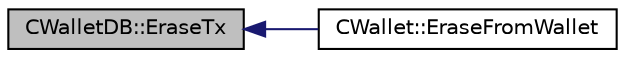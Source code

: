 digraph "CWalletDB::EraseTx"
{
  edge [fontname="Helvetica",fontsize="10",labelfontname="Helvetica",labelfontsize="10"];
  node [fontname="Helvetica",fontsize="10",shape=record];
  rankdir="LR";
  Node14 [label="CWalletDB::EraseTx",height=0.2,width=0.4,color="black", fillcolor="grey75", style="filled", fontcolor="black"];
  Node14 -> Node15 [dir="back",color="midnightblue",fontsize="10",style="solid",fontname="Helvetica"];
  Node15 [label="CWallet::EraseFromWallet",height=0.2,width=0.4,color="black", fillcolor="white", style="filled",URL="$d2/de5/class_c_wallet.html#a43dc1cf73c622cca29e530130e648470"];
}
